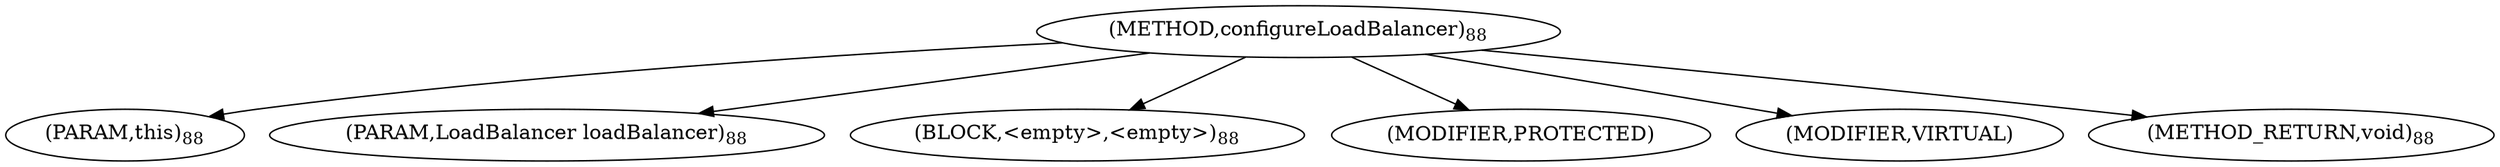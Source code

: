 digraph "configureLoadBalancer" {  
"138" [label = <(METHOD,configureLoadBalancer)<SUB>88</SUB>> ]
"139" [label = <(PARAM,this)<SUB>88</SUB>> ]
"140" [label = <(PARAM,LoadBalancer loadBalancer)<SUB>88</SUB>> ]
"141" [label = <(BLOCK,&lt;empty&gt;,&lt;empty&gt;)<SUB>88</SUB>> ]
"142" [label = <(MODIFIER,PROTECTED)> ]
"143" [label = <(MODIFIER,VIRTUAL)> ]
"144" [label = <(METHOD_RETURN,void)<SUB>88</SUB>> ]
  "138" -> "139" 
  "138" -> "140" 
  "138" -> "141" 
  "138" -> "142" 
  "138" -> "143" 
  "138" -> "144" 
}
